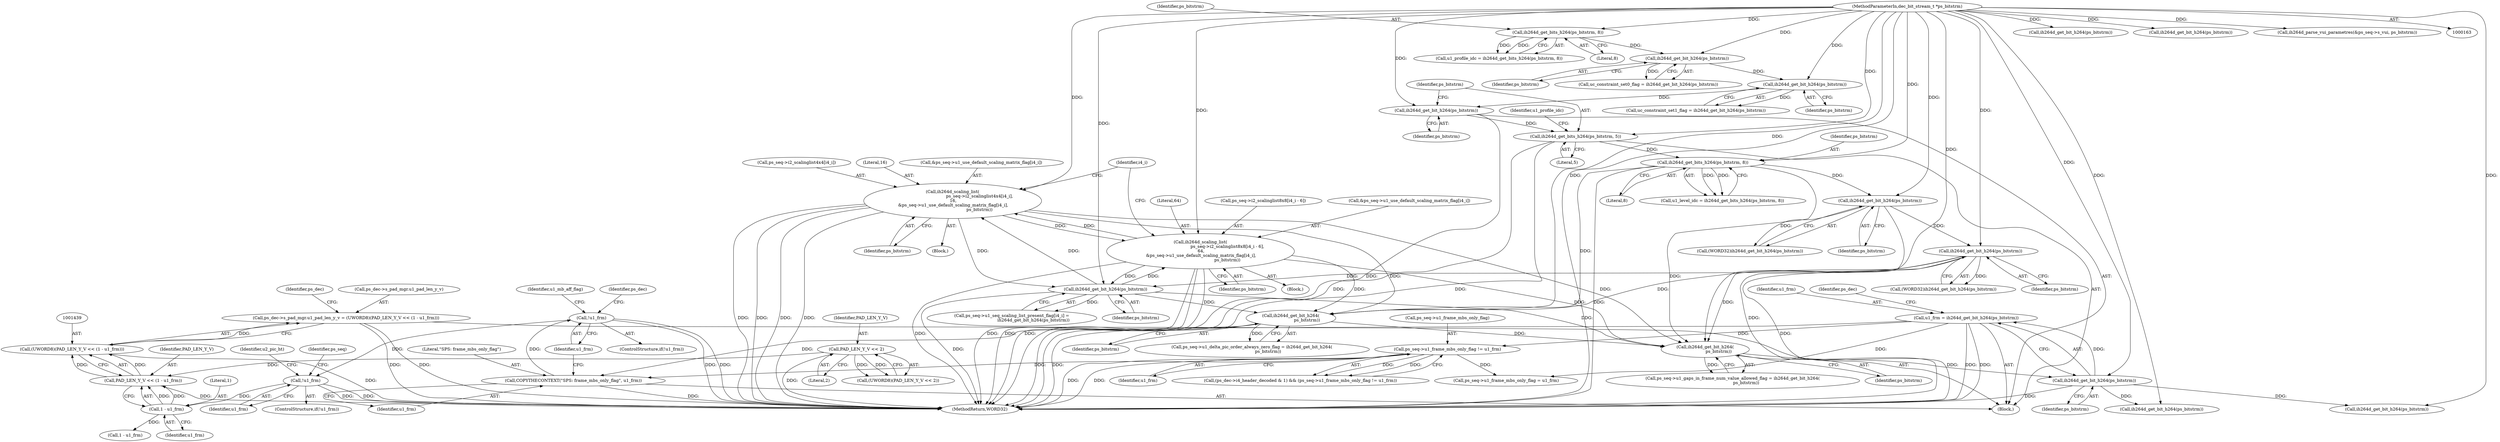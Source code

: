 digraph "0_Android_42cf02965b11c397dd37a0063e683cef005bc0ae@pointer" {
"1001432" [label="(Call,ps_dec->s_pad_mgr.u1_pad_len_y_v = (UWORD8)(PAD_LEN_Y_V << (1 - u1_frm)))"];
"1001438" [label="(Call,(UWORD8)(PAD_LEN_Y_V << (1 - u1_frm)))"];
"1001440" [label="(Call,PAD_LEN_Y_V << (1 - u1_frm))"];
"1001071" [label="(Call,PAD_LEN_Y_V << 2)"];
"1001442" [label="(Call,1 - u1_frm)"];
"1000952" [label="(Call,!u1_frm)"];
"1000925" [label="(Call,!u1_frm)"];
"1000921" [label="(Call,COPYTHECONTEXT(\"SPS: frame_mbs_only_flag\", u1_frm))"];
"1000892" [label="(Call,u1_frm = ih264d_get_bit_h264(ps_bitstrm))"];
"1000894" [label="(Call,ih264d_get_bit_h264(ps_bitstrm))"];
"1000812" [label="(Call,ih264d_get_bit_h264(\n                    ps_bitstrm))"];
"1000537" [label="(Call,ih264d_scaling_list(\n                                        ps_seq->i2_scalinglist4x4[i4_i],\n 16,\n &ps_seq->u1_use_default_scaling_matrix_flag[i4_i],\n                                        ps_bitstrm))"];
"1000553" [label="(Call,ih264d_scaling_list(\n                                        ps_seq->i2_scalinglist8x8[i4_i - 6],\n 64,\n &ps_seq->u1_use_default_scaling_matrix_flag[i4_i],\n                                        ps_bitstrm))"];
"1000516" [label="(Call,ih264d_get_bit_h264(ps_bitstrm))"];
"1000493" [label="(Call,ih264d_get_bit_h264(ps_bitstrm))"];
"1000476" [label="(Call,ih264d_get_bit_h264(ps_bitstrm))"];
"1000295" [label="(Call,ih264d_get_bits_h264(ps_bitstrm, 8))"];
"1000262" [label="(Call,ih264d_get_bits_h264(ps_bitstrm, 5))"];
"1000260" [label="(Call,ih264d_get_bit_h264(ps_bitstrm))"];
"1000258" [label="(Call,ih264d_get_bit_h264(ps_bitstrm))"];
"1000254" [label="(Call,ih264d_get_bit_h264(ps_bitstrm))"];
"1000246" [label="(Call,ih264d_get_bits_h264(ps_bitstrm, 8))"];
"1000165" [label="(MethodParameterIn,dec_bit_stream_t *ps_bitstrm)"];
"1000686" [label="(Call,ih264d_get_bit_h264(\n                        ps_bitstrm))"];
"1000903" [label="(Call,ps_seq->u1_frame_mbs_only_flag != u1_frm)"];
"1000686" [label="(Call,ih264d_get_bit_h264(\n                        ps_bitstrm))"];
"1000491" [label="(Call,(WORD32)ih264d_get_bit_h264(ps_bitstrm))"];
"1000295" [label="(Call,ih264d_get_bits_h264(ps_bitstrm, 8))"];
"1000687" [label="(Identifier,ps_bitstrm)"];
"1000978" [label="(Call,ih264d_get_bit_h264(ps_bitstrm))"];
"1000165" [label="(MethodParameterIn,dec_bit_stream_t *ps_bitstrm)"];
"1000550" [label="(Identifier,ps_bitstrm)"];
"1000925" [label="(Call,!u1_frm)"];
"1000254" [label="(Call,ih264d_get_bit_h264(ps_bitstrm))"];
"1001507" [label="(MethodReturn,WORD32)"];
"1000537" [label="(Call,ih264d_scaling_list(\n                                        ps_seq->i2_scalinglist4x4[i4_i],\n 16,\n &ps_seq->u1_use_default_scaling_matrix_flag[i4_i],\n                                        ps_bitstrm))"];
"1000296" [label="(Identifier,ps_bitstrm)"];
"1000922" [label="(Literal,\"SPS: frame_mbs_only_flag\")"];
"1000262" [label="(Call,ih264d_get_bits_h264(ps_bitstrm, 5))"];
"1000255" [label="(Identifier,ps_bitstrm)"];
"1000813" [label="(Identifier,ps_bitstrm)"];
"1000561" [label="(Literal,64)"];
"1000297" [label="(Literal,8)"];
"1000260" [label="(Call,ih264d_get_bit_h264(ps_bitstrm))"];
"1000893" [label="(Identifier,u1_frm)"];
"1000477" [label="(Identifier,ps_bitstrm)"];
"1000904" [label="(Call,ps_seq->u1_frame_mbs_only_flag)"];
"1000517" [label="(Identifier,ps_bitstrm)"];
"1000538" [label="(Call,ps_seq->i2_scalinglist4x4[i4_i])"];
"1000568" [label="(Identifier,ps_bitstrm)"];
"1001071" [label="(Call,PAD_LEN_Y_V << 2)"];
"1001069" [label="(Call,(UWORD8)(PAD_LEN_Y_V << 2))"];
"1000244" [label="(Call,u1_profile_idc = ih264d_get_bits_h264(ps_bitstrm, 8))"];
"1000971" [label="(Identifier,ps_seq)"];
"1000248" [label="(Literal,8)"];
"1000508" [label="(Identifier,i4_i)"];
"1000261" [label="(Identifier,ps_bitstrm)"];
"1000258" [label="(Call,ih264d_get_bit_h264(ps_bitstrm))"];
"1000516" [label="(Call,ih264d_get_bit_h264(ps_bitstrm))"];
"1000903" [label="(Call,ps_seq->u1_frame_mbs_only_flag != u1_frm)"];
"1000536" [label="(Block,)"];
"1000268" [label="(Identifier,u1_profile_idc)"];
"1000474" [label="(Call,(WORD32)ih264d_get_bit_h264(ps_bitstrm))"];
"1000543" [label="(Literal,16)"];
"1000552" [label="(Block,)"];
"1000929" [label="(Call,ih264d_get_bit_h264(ps_bitstrm))"];
"1001031" [label="(Call,ih264d_get_bit_h264(ps_bitstrm))"];
"1000987" [label="(Call,ih264d_get_bit_h264(ps_bitstrm))"];
"1001455" [label="(Call,1 - u1_frm)"];
"1000544" [label="(Call,&ps_seq->u1_use_default_scaling_matrix_flag[i4_i])"];
"1000166" [label="(Block,)"];
"1001442" [label="(Call,1 - u1_frm)"];
"1000259" [label="(Identifier,ps_bitstrm)"];
"1001326" [label="(Call,ih264d_parse_vui_parametres(&ps_seq->s_vui, ps_bitstrm))"];
"1001073" [label="(Literal,2)"];
"1000928" [label="(Identifier,u1_mb_aff_flag)"];
"1000554" [label="(Call,ps_seq->i2_scalinglist8x8[i4_i - 6])"];
"1000476" [label="(Call,ih264d_get_bit_h264(ps_bitstrm))"];
"1000252" [label="(Call,uc_constraint_set0_flag = ih264d_get_bit_h264(ps_bitstrm))"];
"1000682" [label="(Call,ps_seq->u1_delta_pic_order_always_zero_flag = ih264d_get_bit_h264(\n                        ps_bitstrm))"];
"1000892" [label="(Call,u1_frm = ih264d_get_bit_h264(ps_bitstrm))"];
"1000952" [label="(Call,!u1_frm)"];
"1000926" [label="(Identifier,u1_frm)"];
"1001444" [label="(Identifier,u1_frm)"];
"1001440" [label="(Call,PAD_LEN_Y_V << (1 - u1_frm))"];
"1001432" [label="(Call,ps_dec->s_pad_mgr.u1_pad_len_y_v = (UWORD8)(PAD_LEN_Y_V << (1 - u1_frm)))"];
"1000808" [label="(Call,ps_seq->u1_gaps_in_frame_num_value_allowed_flag = ih264d_get_bit_h264(\n                    ps_bitstrm))"];
"1000894" [label="(Call,ih264d_get_bit_h264(ps_bitstrm))"];
"1001448" [label="(Identifier,ps_dec)"];
"1000510" [label="(Call,ps_seq->u1_seq_scaling_list_present_flag[i4_i] =\n                                ih264d_get_bit_h264(ps_bitstrm))"];
"1000553" [label="(Call,ih264d_scaling_list(\n                                        ps_seq->i2_scalinglist8x8[i4_i - 6],\n 64,\n &ps_seq->u1_use_default_scaling_matrix_flag[i4_i],\n                                        ps_bitstrm))"];
"1000953" [label="(Identifier,u1_frm)"];
"1000493" [label="(Call,ih264d_get_bit_h264(ps_bitstrm))"];
"1000951" [label="(ControlStructure,if(!u1_frm))"];
"1001433" [label="(Call,ps_dec->s_pad_mgr.u1_pad_len_y_v)"];
"1000562" [label="(Call,&ps_seq->u1_use_default_scaling_matrix_flag[i4_i])"];
"1000923" [label="(Identifier,u1_frm)"];
"1000895" [label="(Identifier,ps_bitstrm)"];
"1000900" [label="(Identifier,ps_dec)"];
"1000256" [label="(Call,uc_constraint_set1_flag = ih264d_get_bit_h264(ps_bitstrm))"];
"1000924" [label="(ControlStructure,if(!u1_frm))"];
"1000246" [label="(Call,ih264d_get_bits_h264(ps_bitstrm, 8))"];
"1000916" [label="(Call,ps_seq->u1_frame_mbs_only_flag = u1_frm)"];
"1001441" [label="(Identifier,PAD_LEN_Y_V)"];
"1000494" [label="(Identifier,ps_bitstrm)"];
"1000897" [label="(Call,(ps_dec->i4_header_decoded & 1) && (ps_seq->u1_frame_mbs_only_flag != u1_frm))"];
"1001072" [label="(Identifier,PAD_LEN_Y_V)"];
"1000907" [label="(Identifier,u1_frm)"];
"1000264" [label="(Literal,5)"];
"1001438" [label="(Call,(UWORD8)(PAD_LEN_Y_V << (1 - u1_frm)))"];
"1000935" [label="(Identifier,ps_dec)"];
"1000293" [label="(Call,u1_level_idc = ih264d_get_bits_h264(ps_bitstrm, 8))"];
"1000247" [label="(Identifier,ps_bitstrm)"];
"1000263" [label="(Identifier,ps_bitstrm)"];
"1001443" [label="(Literal,1)"];
"1000956" [label="(Identifier,u2_pic_ht)"];
"1000921" [label="(Call,COPYTHECONTEXT(\"SPS: frame_mbs_only_flag\", u1_frm))"];
"1000812" [label="(Call,ih264d_get_bit_h264(\n                    ps_bitstrm))"];
"1001432" -> "1000166"  [label="AST: "];
"1001432" -> "1001438"  [label="CFG: "];
"1001433" -> "1001432"  [label="AST: "];
"1001438" -> "1001432"  [label="AST: "];
"1001448" -> "1001432"  [label="CFG: "];
"1001432" -> "1001507"  [label="DDG: "];
"1001432" -> "1001507"  [label="DDG: "];
"1001438" -> "1001432"  [label="DDG: "];
"1001438" -> "1001440"  [label="CFG: "];
"1001439" -> "1001438"  [label="AST: "];
"1001440" -> "1001438"  [label="AST: "];
"1001438" -> "1001507"  [label="DDG: "];
"1001440" -> "1001438"  [label="DDG: "];
"1001440" -> "1001438"  [label="DDG: "];
"1001440" -> "1001442"  [label="CFG: "];
"1001441" -> "1001440"  [label="AST: "];
"1001442" -> "1001440"  [label="AST: "];
"1001440" -> "1001507"  [label="DDG: "];
"1001071" -> "1001440"  [label="DDG: "];
"1001442" -> "1001440"  [label="DDG: "];
"1001442" -> "1001440"  [label="DDG: "];
"1001071" -> "1001069"  [label="AST: "];
"1001071" -> "1001073"  [label="CFG: "];
"1001072" -> "1001071"  [label="AST: "];
"1001073" -> "1001071"  [label="AST: "];
"1001069" -> "1001071"  [label="CFG: "];
"1001071" -> "1001507"  [label="DDG: "];
"1001071" -> "1001069"  [label="DDG: "];
"1001071" -> "1001069"  [label="DDG: "];
"1001442" -> "1001444"  [label="CFG: "];
"1001443" -> "1001442"  [label="AST: "];
"1001444" -> "1001442"  [label="AST: "];
"1000952" -> "1001442"  [label="DDG: "];
"1001442" -> "1001455"  [label="DDG: "];
"1000952" -> "1000951"  [label="AST: "];
"1000952" -> "1000953"  [label="CFG: "];
"1000953" -> "1000952"  [label="AST: "];
"1000956" -> "1000952"  [label="CFG: "];
"1000971" -> "1000952"  [label="CFG: "];
"1000952" -> "1001507"  [label="DDG: "];
"1000952" -> "1001507"  [label="DDG: "];
"1000925" -> "1000952"  [label="DDG: "];
"1000925" -> "1000924"  [label="AST: "];
"1000925" -> "1000926"  [label="CFG: "];
"1000926" -> "1000925"  [label="AST: "];
"1000928" -> "1000925"  [label="CFG: "];
"1000935" -> "1000925"  [label="CFG: "];
"1000925" -> "1001507"  [label="DDG: "];
"1000925" -> "1001507"  [label="DDG: "];
"1000921" -> "1000925"  [label="DDG: "];
"1000921" -> "1000166"  [label="AST: "];
"1000921" -> "1000923"  [label="CFG: "];
"1000922" -> "1000921"  [label="AST: "];
"1000923" -> "1000921"  [label="AST: "];
"1000926" -> "1000921"  [label="CFG: "];
"1000921" -> "1001507"  [label="DDG: "];
"1000892" -> "1000921"  [label="DDG: "];
"1000903" -> "1000921"  [label="DDG: "];
"1000892" -> "1000166"  [label="AST: "];
"1000892" -> "1000894"  [label="CFG: "];
"1000893" -> "1000892"  [label="AST: "];
"1000894" -> "1000892"  [label="AST: "];
"1000900" -> "1000892"  [label="CFG: "];
"1000892" -> "1001507"  [label="DDG: "];
"1000892" -> "1001507"  [label="DDG: "];
"1000894" -> "1000892"  [label="DDG: "];
"1000892" -> "1000903"  [label="DDG: "];
"1000892" -> "1000916"  [label="DDG: "];
"1000894" -> "1000895"  [label="CFG: "];
"1000895" -> "1000894"  [label="AST: "];
"1000894" -> "1001507"  [label="DDG: "];
"1000812" -> "1000894"  [label="DDG: "];
"1000165" -> "1000894"  [label="DDG: "];
"1000894" -> "1000929"  [label="DDG: "];
"1000894" -> "1000978"  [label="DDG: "];
"1000812" -> "1000808"  [label="AST: "];
"1000812" -> "1000813"  [label="CFG: "];
"1000813" -> "1000812"  [label="AST: "];
"1000808" -> "1000812"  [label="CFG: "];
"1000812" -> "1000808"  [label="DDG: "];
"1000537" -> "1000812"  [label="DDG: "];
"1000553" -> "1000812"  [label="DDG: "];
"1000493" -> "1000812"  [label="DDG: "];
"1000295" -> "1000812"  [label="DDG: "];
"1000686" -> "1000812"  [label="DDG: "];
"1000516" -> "1000812"  [label="DDG: "];
"1000165" -> "1000812"  [label="DDG: "];
"1000537" -> "1000536"  [label="AST: "];
"1000537" -> "1000550"  [label="CFG: "];
"1000538" -> "1000537"  [label="AST: "];
"1000543" -> "1000537"  [label="AST: "];
"1000544" -> "1000537"  [label="AST: "];
"1000550" -> "1000537"  [label="AST: "];
"1000508" -> "1000537"  [label="CFG: "];
"1000537" -> "1001507"  [label="DDG: "];
"1000537" -> "1001507"  [label="DDG: "];
"1000537" -> "1001507"  [label="DDG: "];
"1000537" -> "1001507"  [label="DDG: "];
"1000537" -> "1000516"  [label="DDG: "];
"1000553" -> "1000537"  [label="DDG: "];
"1000516" -> "1000537"  [label="DDG: "];
"1000165" -> "1000537"  [label="DDG: "];
"1000537" -> "1000553"  [label="DDG: "];
"1000537" -> "1000686"  [label="DDG: "];
"1000553" -> "1000552"  [label="AST: "];
"1000553" -> "1000568"  [label="CFG: "];
"1000554" -> "1000553"  [label="AST: "];
"1000561" -> "1000553"  [label="AST: "];
"1000562" -> "1000553"  [label="AST: "];
"1000568" -> "1000553"  [label="AST: "];
"1000508" -> "1000553"  [label="CFG: "];
"1000553" -> "1001507"  [label="DDG: "];
"1000553" -> "1001507"  [label="DDG: "];
"1000553" -> "1001507"  [label="DDG: "];
"1000553" -> "1001507"  [label="DDG: "];
"1000553" -> "1000516"  [label="DDG: "];
"1000516" -> "1000553"  [label="DDG: "];
"1000165" -> "1000553"  [label="DDG: "];
"1000553" -> "1000686"  [label="DDG: "];
"1000516" -> "1000510"  [label="AST: "];
"1000516" -> "1000517"  [label="CFG: "];
"1000517" -> "1000516"  [label="AST: "];
"1000510" -> "1000516"  [label="CFG: "];
"1000516" -> "1001507"  [label="DDG: "];
"1000516" -> "1000510"  [label="DDG: "];
"1000493" -> "1000516"  [label="DDG: "];
"1000165" -> "1000516"  [label="DDG: "];
"1000516" -> "1000686"  [label="DDG: "];
"1000493" -> "1000491"  [label="AST: "];
"1000493" -> "1000494"  [label="CFG: "];
"1000494" -> "1000493"  [label="AST: "];
"1000491" -> "1000493"  [label="CFG: "];
"1000493" -> "1001507"  [label="DDG: "];
"1000493" -> "1000491"  [label="DDG: "];
"1000476" -> "1000493"  [label="DDG: "];
"1000165" -> "1000493"  [label="DDG: "];
"1000493" -> "1000686"  [label="DDG: "];
"1000476" -> "1000474"  [label="AST: "];
"1000476" -> "1000477"  [label="CFG: "];
"1000477" -> "1000476"  [label="AST: "];
"1000474" -> "1000476"  [label="CFG: "];
"1000476" -> "1001507"  [label="DDG: "];
"1000476" -> "1000474"  [label="DDG: "];
"1000295" -> "1000476"  [label="DDG: "];
"1000165" -> "1000476"  [label="DDG: "];
"1000295" -> "1000293"  [label="AST: "];
"1000295" -> "1000297"  [label="CFG: "];
"1000296" -> "1000295"  [label="AST: "];
"1000297" -> "1000295"  [label="AST: "];
"1000293" -> "1000295"  [label="CFG: "];
"1000295" -> "1001507"  [label="DDG: "];
"1000295" -> "1000293"  [label="DDG: "];
"1000295" -> "1000293"  [label="DDG: "];
"1000262" -> "1000295"  [label="DDG: "];
"1000165" -> "1000295"  [label="DDG: "];
"1000295" -> "1000686"  [label="DDG: "];
"1000262" -> "1000166"  [label="AST: "];
"1000262" -> "1000264"  [label="CFG: "];
"1000263" -> "1000262"  [label="AST: "];
"1000264" -> "1000262"  [label="AST: "];
"1000268" -> "1000262"  [label="CFG: "];
"1000262" -> "1001507"  [label="DDG: "];
"1000262" -> "1001507"  [label="DDG: "];
"1000260" -> "1000262"  [label="DDG: "];
"1000165" -> "1000262"  [label="DDG: "];
"1000260" -> "1000166"  [label="AST: "];
"1000260" -> "1000261"  [label="CFG: "];
"1000261" -> "1000260"  [label="AST: "];
"1000263" -> "1000260"  [label="CFG: "];
"1000260" -> "1001507"  [label="DDG: "];
"1000258" -> "1000260"  [label="DDG: "];
"1000165" -> "1000260"  [label="DDG: "];
"1000258" -> "1000256"  [label="AST: "];
"1000258" -> "1000259"  [label="CFG: "];
"1000259" -> "1000258"  [label="AST: "];
"1000256" -> "1000258"  [label="CFG: "];
"1000258" -> "1000256"  [label="DDG: "];
"1000254" -> "1000258"  [label="DDG: "];
"1000165" -> "1000258"  [label="DDG: "];
"1000254" -> "1000252"  [label="AST: "];
"1000254" -> "1000255"  [label="CFG: "];
"1000255" -> "1000254"  [label="AST: "];
"1000252" -> "1000254"  [label="CFG: "];
"1000254" -> "1000252"  [label="DDG: "];
"1000246" -> "1000254"  [label="DDG: "];
"1000165" -> "1000254"  [label="DDG: "];
"1000246" -> "1000244"  [label="AST: "];
"1000246" -> "1000248"  [label="CFG: "];
"1000247" -> "1000246"  [label="AST: "];
"1000248" -> "1000246"  [label="AST: "];
"1000244" -> "1000246"  [label="CFG: "];
"1000246" -> "1000244"  [label="DDG: "];
"1000246" -> "1000244"  [label="DDG: "];
"1000165" -> "1000246"  [label="DDG: "];
"1000165" -> "1000163"  [label="AST: "];
"1000165" -> "1001507"  [label="DDG: "];
"1000165" -> "1000686"  [label="DDG: "];
"1000165" -> "1000929"  [label="DDG: "];
"1000165" -> "1000978"  [label="DDG: "];
"1000165" -> "1000987"  [label="DDG: "];
"1000165" -> "1001031"  [label="DDG: "];
"1000165" -> "1001326"  [label="DDG: "];
"1000686" -> "1000682"  [label="AST: "];
"1000686" -> "1000687"  [label="CFG: "];
"1000687" -> "1000686"  [label="AST: "];
"1000682" -> "1000686"  [label="CFG: "];
"1000686" -> "1001507"  [label="DDG: "];
"1000686" -> "1000682"  [label="DDG: "];
"1000903" -> "1000897"  [label="AST: "];
"1000903" -> "1000907"  [label="CFG: "];
"1000904" -> "1000903"  [label="AST: "];
"1000907" -> "1000903"  [label="AST: "];
"1000897" -> "1000903"  [label="CFG: "];
"1000903" -> "1001507"  [label="DDG: "];
"1000903" -> "1001507"  [label="DDG: "];
"1000903" -> "1000897"  [label="DDG: "];
"1000903" -> "1000897"  [label="DDG: "];
"1000903" -> "1000916"  [label="DDG: "];
}
